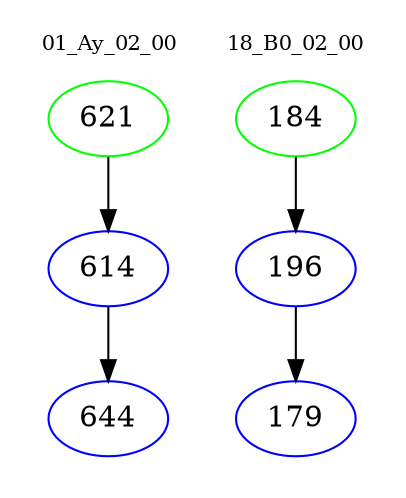 digraph{
subgraph cluster_0 {
color = white
label = "01_Ay_02_00";
fontsize=10;
T0_621 [label="621", color="green"]
T0_621 -> T0_614 [color="black"]
T0_614 [label="614", color="blue"]
T0_614 -> T0_644 [color="black"]
T0_644 [label="644", color="blue"]
}
subgraph cluster_1 {
color = white
label = "18_B0_02_00";
fontsize=10;
T1_184 [label="184", color="green"]
T1_184 -> T1_196 [color="black"]
T1_196 [label="196", color="blue"]
T1_196 -> T1_179 [color="black"]
T1_179 [label="179", color="blue"]
}
}
